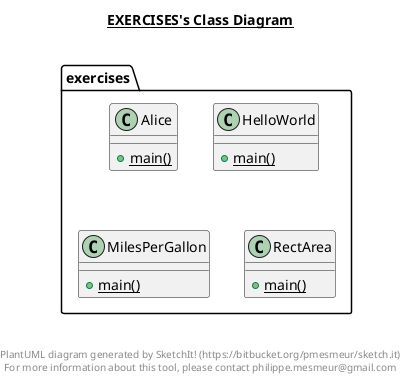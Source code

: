 @startuml

title __EXERCISES's Class Diagram__\n

  namespace exercises {
    class exercises.Alice {
        {static} + main()
    }
  }
  

  namespace exercises {
    class exercises.HelloWorld {
        {static} + main()
    }
  }
  

  namespace exercises {
    class exercises.MilesPerGallon {
        {static} + main()
    }
  }
  

  namespace exercises {
    class exercises.RectArea {
        {static} + main()
    }
  }
  



right footer


PlantUML diagram generated by SketchIt! (https://bitbucket.org/pmesmeur/sketch.it)
For more information about this tool, please contact philippe.mesmeur@gmail.com
endfooter

@enduml
